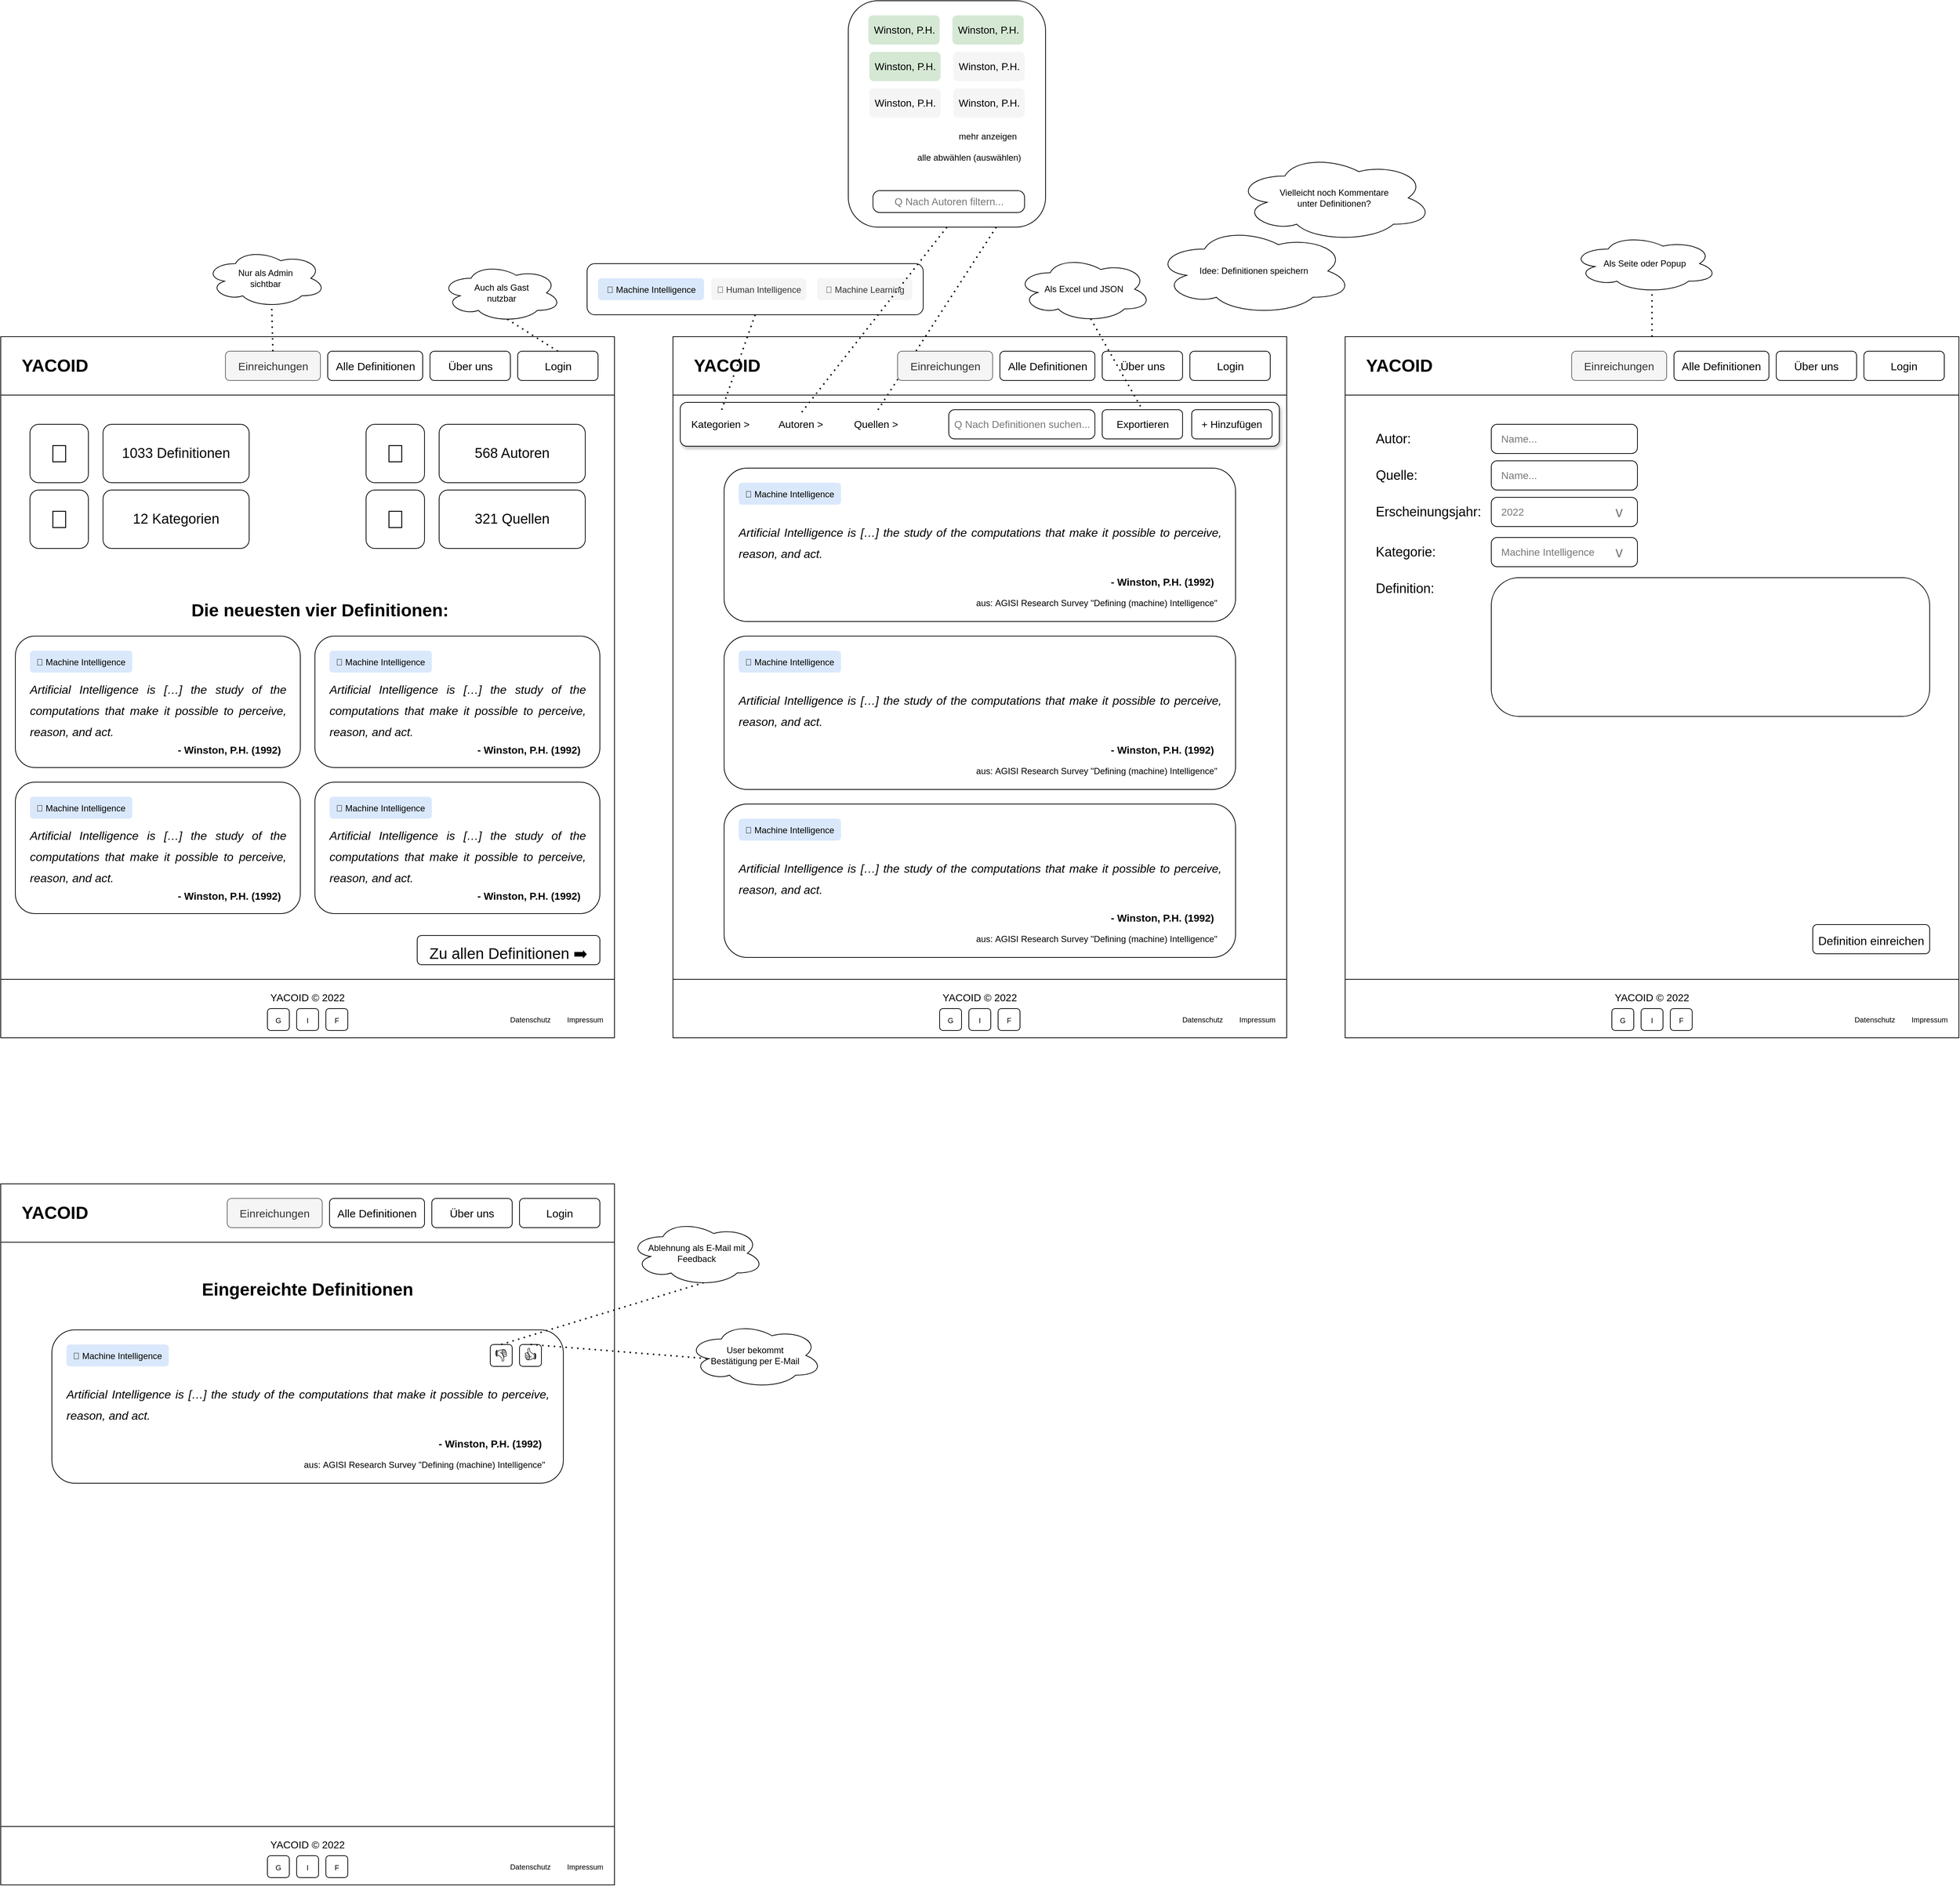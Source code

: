 <mxfile version="20.2.7" type="device"><diagram id="jAPfBmn8I09KSQ4A4mf3" name="Seite-1"><mxGraphModel dx="2426" dy="2125" grid="1" gridSize="10" guides="1" tooltips="1" connect="1" arrows="1" fold="1" page="0" pageScale="1" pageWidth="827" pageHeight="1169" math="0" shadow="0"><root><mxCell id="0"/><mxCell id="1" parent="0"/><mxCell id="rJ82i-a9_ROtJ0ggPrxS-94" value="" style="rounded=1;whiteSpace=wrap;html=1;shadow=0;fontSize=14;fontColor=#787878;fillColor=none;" vertex="1" parent="1"><mxGeometry x="1160" y="-460" width="270" height="310" as="geometry"/></mxCell><mxCell id="rJ82i-a9_ROtJ0ggPrxS-85" value="" style="rounded=1;whiteSpace=wrap;html=1;fontSize=14;shadow=1;" vertex="1" parent="1"><mxGeometry x="930" y="90" width="820" height="60" as="geometry"/></mxCell><mxCell id="rJ82i-a9_ROtJ0ggPrxS-4" value="" style="rounded=0;whiteSpace=wrap;html=1;fontSize=24;fillColor=none;" vertex="1" parent="1"><mxGeometry y="80" width="840" height="800" as="geometry"/></mxCell><mxCell id="rJ82i-a9_ROtJ0ggPrxS-1" value="&amp;nbsp; &amp;nbsp; &amp;nbsp; &amp;nbsp;&amp;nbsp;&lt;font size=&quot;1&quot; style=&quot;&quot;&gt;&lt;b style=&quot;font-size: 24px;&quot;&gt;YACOID&lt;/b&gt;&lt;/font&gt;" style="rounded=0;whiteSpace=wrap;html=1;align=left;fillColor=none;" vertex="1" parent="1"><mxGeometry width="840" height="80" as="geometry"/></mxCell><mxCell id="rJ82i-a9_ROtJ0ggPrxS-2" value="&lt;font style=&quot;font-size: 15px;&quot;&gt;Über uns&lt;/font&gt;" style="rounded=1;whiteSpace=wrap;html=1;fontSize=19;fillColor=none;" vertex="1" parent="1"><mxGeometry x="587.5" y="20" width="110" height="40" as="geometry"/></mxCell><mxCell id="rJ82i-a9_ROtJ0ggPrxS-3" value="&lt;font style=&quot;font-size: 15px;&quot;&gt;Alle Definitionen&lt;/font&gt;" style="rounded=1;whiteSpace=wrap;html=1;fontSize=19;fillColor=none;" vertex="1" parent="1"><mxGeometry x="447.5" y="20" width="130" height="40" as="geometry"/></mxCell><mxCell id="rJ82i-a9_ROtJ0ggPrxS-5" value="" style="rounded=1;whiteSpace=wrap;html=1;fontSize=24;fillColor=none;" vertex="1" parent="1"><mxGeometry x="20" y="410" width="390" height="180" as="geometry"/></mxCell><mxCell id="rJ82i-a9_ROtJ0ggPrxS-6" value="&lt;b&gt;Die neuesten vier Definitionen:&lt;/b&gt;" style="text;html=1;strokeColor=none;fillColor=none;align=center;verticalAlign=middle;whiteSpace=wrap;rounded=0;fontSize=24;" vertex="1" parent="1"><mxGeometry x="232.5" y="360" width="407.5" height="30" as="geometry"/></mxCell><mxCell id="rJ82i-a9_ROtJ0ggPrxS-7" value="&lt;div style=&quot;text-align: justify;&quot;&gt;&lt;i style=&quot;font-size: 16px; background-color: initial;&quot;&gt;Artificial Intelligence is […] the study of the computations that make it possible to perceive, reason, and act.&lt;/i&gt;&lt;/div&gt;" style="text;html=1;strokeColor=none;fillColor=none;align=left;verticalAlign=middle;whiteSpace=wrap;rounded=0;fontSize=24;" vertex="1" parent="1"><mxGeometry x="37.5" y="470" width="352.5" height="80" as="geometry"/></mxCell><mxCell id="rJ82i-a9_ROtJ0ggPrxS-8" value="&lt;font style=&quot;font-size: 14px;&quot;&gt;&lt;b&gt;- Winston, P.H. (1992)&lt;/b&gt;&lt;/font&gt;" style="text;html=1;strokeColor=none;fillColor=none;align=center;verticalAlign=middle;whiteSpace=wrap;rounded=0;fontSize=16;" vertex="1" parent="1"><mxGeometry x="232.5" y="550" width="160" height="30" as="geometry"/></mxCell><mxCell id="rJ82i-a9_ROtJ0ggPrxS-9" value="&lt;span style=&quot;font-size: 12px;&quot;&gt;🤖 Machine Intelligence&lt;/span&gt;" style="rounded=1;whiteSpace=wrap;html=1;fontSize=14;fillColor=#dae8fc;strokeColor=none;" vertex="1" parent="1"><mxGeometry x="40" y="430" width="140" height="30" as="geometry"/></mxCell><mxCell id="rJ82i-a9_ROtJ0ggPrxS-12" value="&lt;font style=&quot;font-size: 19px;&quot;&gt;1033 Definitionen&lt;/font&gt;" style="rounded=1;whiteSpace=wrap;html=1;fontSize=12;fillColor=none;" vertex="1" parent="1"><mxGeometry x="140" y="120" width="200" height="80" as="geometry"/></mxCell><mxCell id="rJ82i-a9_ROtJ0ggPrxS-14" value="&lt;font style=&quot;font-size: 34px;&quot;&gt;📃&lt;/font&gt;" style="rounded=1;whiteSpace=wrap;html=1;fontSize=12;fillColor=none;" vertex="1" parent="1"><mxGeometry x="40" y="120" width="80" height="80" as="geometry"/></mxCell><mxCell id="rJ82i-a9_ROtJ0ggPrxS-15" value="&lt;font style=&quot;font-size: 19px;&quot;&gt;12 Kategorien&lt;/font&gt;" style="rounded=1;whiteSpace=wrap;html=1;fontSize=12;fillColor=none;" vertex="1" parent="1"><mxGeometry x="140" y="210" width="200" height="80" as="geometry"/></mxCell><mxCell id="rJ82i-a9_ROtJ0ggPrxS-16" value="&lt;font style=&quot;font-size: 34px;&quot;&gt;📃&lt;/font&gt;" style="rounded=1;whiteSpace=wrap;html=1;fontSize=12;fillColor=none;" vertex="1" parent="1"><mxGeometry x="40" y="210" width="80" height="80" as="geometry"/></mxCell><mxCell id="rJ82i-a9_ROtJ0ggPrxS-17" value="&lt;font style=&quot;font-size: 19px;&quot;&gt;568 Autoren&lt;/font&gt;" style="rounded=1;whiteSpace=wrap;html=1;fontSize=12;fillColor=none;" vertex="1" parent="1"><mxGeometry x="600" y="120" width="200" height="80" as="geometry"/></mxCell><mxCell id="rJ82i-a9_ROtJ0ggPrxS-18" value="&lt;font style=&quot;font-size: 34px;&quot;&gt;📃&lt;/font&gt;" style="rounded=1;whiteSpace=wrap;html=1;fontSize=12;fillColor=none;" vertex="1" parent="1"><mxGeometry x="500" y="120" width="80" height="80" as="geometry"/></mxCell><mxCell id="rJ82i-a9_ROtJ0ggPrxS-19" value="&lt;span style=&quot;font-size: 19px;&quot;&gt;321 Quellen&lt;/span&gt;" style="rounded=1;whiteSpace=wrap;html=1;fontSize=12;fillColor=none;" vertex="1" parent="1"><mxGeometry x="600" y="210" width="200" height="80" as="geometry"/></mxCell><mxCell id="rJ82i-a9_ROtJ0ggPrxS-20" value="&lt;font style=&quot;font-size: 34px;&quot;&gt;📃&lt;/font&gt;" style="rounded=1;whiteSpace=wrap;html=1;fontSize=12;fillColor=none;" vertex="1" parent="1"><mxGeometry x="500" y="210" width="80" height="80" as="geometry"/></mxCell><mxCell id="rJ82i-a9_ROtJ0ggPrxS-21" value="" style="rounded=1;whiteSpace=wrap;html=1;fontSize=24;fillColor=none;" vertex="1" parent="1"><mxGeometry x="430" y="410" width="390" height="180" as="geometry"/></mxCell><mxCell id="rJ82i-a9_ROtJ0ggPrxS-22" value="&lt;div style=&quot;text-align: justify;&quot;&gt;&lt;i style=&quot;font-size: 16px; background-color: initial;&quot;&gt;Artificial Intelligence is […] the study of the computations that make it possible to perceive, reason, and act.&lt;/i&gt;&lt;/div&gt;" style="text;html=1;strokeColor=none;fillColor=none;align=left;verticalAlign=middle;whiteSpace=wrap;rounded=0;fontSize=24;" vertex="1" parent="1"><mxGeometry x="447.5" y="470" width="352.5" height="80" as="geometry"/></mxCell><mxCell id="rJ82i-a9_ROtJ0ggPrxS-23" value="&lt;font style=&quot;font-size: 14px;&quot;&gt;&lt;b&gt;- Winston, P.H. (1992)&lt;/b&gt;&lt;/font&gt;" style="text;html=1;strokeColor=none;fillColor=none;align=center;verticalAlign=middle;whiteSpace=wrap;rounded=0;fontSize=16;" vertex="1" parent="1"><mxGeometry x="642.5" y="550" width="160" height="30" as="geometry"/></mxCell><mxCell id="rJ82i-a9_ROtJ0ggPrxS-24" value="&lt;span style=&quot;font-size: 12px;&quot;&gt;🤖 Machine Intelligence&lt;/span&gt;" style="rounded=1;whiteSpace=wrap;html=1;fontSize=14;fillColor=#dae8fc;strokeColor=none;" vertex="1" parent="1"><mxGeometry x="450" y="430" width="140" height="30" as="geometry"/></mxCell><mxCell id="rJ82i-a9_ROtJ0ggPrxS-25" value="" style="rounded=1;whiteSpace=wrap;html=1;fontSize=24;fillColor=none;" vertex="1" parent="1"><mxGeometry x="20" y="610" width="390" height="180" as="geometry"/></mxCell><mxCell id="rJ82i-a9_ROtJ0ggPrxS-26" value="&lt;div style=&quot;text-align: justify;&quot;&gt;&lt;i style=&quot;font-size: 16px; background-color: initial;&quot;&gt;Artificial Intelligence is […] the study of the computations that make it possible to perceive, reason, and act.&lt;/i&gt;&lt;/div&gt;" style="text;html=1;strokeColor=none;fillColor=none;align=left;verticalAlign=middle;whiteSpace=wrap;rounded=0;fontSize=24;" vertex="1" parent="1"><mxGeometry x="37.5" y="670" width="352.5" height="80" as="geometry"/></mxCell><mxCell id="rJ82i-a9_ROtJ0ggPrxS-27" value="&lt;font style=&quot;font-size: 14px;&quot;&gt;&lt;b&gt;- Winston, P.H. (1992)&lt;/b&gt;&lt;/font&gt;" style="text;html=1;strokeColor=none;fillColor=none;align=center;verticalAlign=middle;whiteSpace=wrap;rounded=0;fontSize=16;" vertex="1" parent="1"><mxGeometry x="232.5" y="750" width="160" height="30" as="geometry"/></mxCell><mxCell id="rJ82i-a9_ROtJ0ggPrxS-28" value="&lt;span style=&quot;font-size: 12px;&quot;&gt;🤖 Machine Intelligence&lt;/span&gt;" style="rounded=1;whiteSpace=wrap;html=1;fontSize=14;fillColor=#dae8fc;strokeColor=none;" vertex="1" parent="1"><mxGeometry x="40" y="630" width="140" height="30" as="geometry"/></mxCell><mxCell id="rJ82i-a9_ROtJ0ggPrxS-29" value="" style="rounded=1;whiteSpace=wrap;html=1;fontSize=24;fillColor=none;" vertex="1" parent="1"><mxGeometry x="430" y="610" width="390" height="180" as="geometry"/></mxCell><mxCell id="rJ82i-a9_ROtJ0ggPrxS-30" value="&lt;div style=&quot;text-align: justify;&quot;&gt;&lt;i style=&quot;font-size: 16px; background-color: initial;&quot;&gt;Artificial Intelligence is […] the study of the computations that make it possible to perceive, reason, and act.&lt;/i&gt;&lt;/div&gt;" style="text;html=1;strokeColor=none;fillColor=none;align=left;verticalAlign=middle;whiteSpace=wrap;rounded=0;fontSize=24;" vertex="1" parent="1"><mxGeometry x="447.5" y="670" width="352.5" height="80" as="geometry"/></mxCell><mxCell id="rJ82i-a9_ROtJ0ggPrxS-31" value="&lt;font style=&quot;font-size: 14px;&quot;&gt;&lt;b&gt;- Winston, P.H. (1992)&lt;/b&gt;&lt;/font&gt;" style="text;html=1;strokeColor=none;fillColor=none;align=center;verticalAlign=middle;whiteSpace=wrap;rounded=0;fontSize=16;" vertex="1" parent="1"><mxGeometry x="642.5" y="750" width="160" height="30" as="geometry"/></mxCell><mxCell id="rJ82i-a9_ROtJ0ggPrxS-32" value="&lt;span style=&quot;font-size: 12px;&quot;&gt;🤖 Machine Intelligence&lt;/span&gt;" style="rounded=1;whiteSpace=wrap;html=1;fontSize=14;fillColor=#dae8fc;strokeColor=none;" vertex="1" parent="1"><mxGeometry x="450" y="630" width="140" height="30" as="geometry"/></mxCell><mxCell id="rJ82i-a9_ROtJ0ggPrxS-33" value="&lt;font style=&quot;font-size: 21px;&quot;&gt;Zu allen Definitionen&amp;nbsp;➡️&lt;/font&gt;" style="rounded=1;whiteSpace=wrap;html=1;fontSize=34;fillColor=none;" vertex="1" parent="1"><mxGeometry x="570" y="820" width="250" height="40" as="geometry"/></mxCell><mxCell id="rJ82i-a9_ROtJ0ggPrxS-35" value="" style="rounded=0;whiteSpace=wrap;html=1;align=center;fillColor=none;" vertex="1" parent="1"><mxGeometry y="880" width="840" height="80" as="geometry"/></mxCell><mxCell id="rJ82i-a9_ROtJ0ggPrxS-36" value="YACOID&amp;nbsp;&lt;font style=&quot;font-size: 14px;&quot;&gt;© 2022&lt;/font&gt;" style="text;html=1;strokeColor=none;fillColor=none;align=center;verticalAlign=middle;whiteSpace=wrap;rounded=0;fontSize=14;" vertex="1" parent="1"><mxGeometry x="360" y="890" width="120" height="30" as="geometry"/></mxCell><mxCell id="rJ82i-a9_ROtJ0ggPrxS-37" value="&lt;font style=&quot;font-size: 10px;&quot;&gt;G&lt;/font&gt;" style="rounded=1;whiteSpace=wrap;html=1;fontSize=14;fillColor=none;" vertex="1" parent="1"><mxGeometry x="365" y="920" width="30" height="30" as="geometry"/></mxCell><mxCell id="rJ82i-a9_ROtJ0ggPrxS-38" value="&lt;font style=&quot;font-size: 10px;&quot;&gt;I&lt;/font&gt;" style="rounded=1;whiteSpace=wrap;html=1;fontSize=14;fillColor=none;" vertex="1" parent="1"><mxGeometry x="405" y="920" width="30" height="30" as="geometry"/></mxCell><mxCell id="rJ82i-a9_ROtJ0ggPrxS-39" value="&lt;font style=&quot;font-size: 10px;&quot;&gt;F&lt;/font&gt;" style="rounded=1;whiteSpace=wrap;html=1;fontSize=14;fillColor=none;" vertex="1" parent="1"><mxGeometry x="445" y="920" width="30" height="30" as="geometry"/></mxCell><mxCell id="rJ82i-a9_ROtJ0ggPrxS-40" value="Impressum" style="text;html=1;strokeColor=none;fillColor=none;align=center;verticalAlign=middle;whiteSpace=wrap;rounded=0;fontSize=10;" vertex="1" parent="1"><mxGeometry x="770" y="920" width="60" height="30" as="geometry"/></mxCell><mxCell id="rJ82i-a9_ROtJ0ggPrxS-41" value="Datenschutz" style="text;html=1;strokeColor=none;fillColor=none;align=center;verticalAlign=middle;whiteSpace=wrap;rounded=0;fontSize=10;" vertex="1" parent="1"><mxGeometry x="690" y="920" width="70" height="30" as="geometry"/></mxCell><mxCell id="rJ82i-a9_ROtJ0ggPrxS-42" value="" style="rounded=0;whiteSpace=wrap;html=1;fontSize=24;fillColor=none;" vertex="1" parent="1"><mxGeometry x="920" y="80" width="840" height="800" as="geometry"/></mxCell><mxCell id="rJ82i-a9_ROtJ0ggPrxS-43" value="&amp;nbsp; &amp;nbsp; &amp;nbsp; &amp;nbsp;&amp;nbsp;&lt;font size=&quot;1&quot; style=&quot;&quot;&gt;&lt;b style=&quot;font-size: 24px;&quot;&gt;YACOID&lt;/b&gt;&lt;/font&gt;" style="rounded=0;whiteSpace=wrap;html=1;align=left;fillColor=none;" vertex="1" parent="1"><mxGeometry x="920" width="840" height="80" as="geometry"/></mxCell><mxCell id="rJ82i-a9_ROtJ0ggPrxS-46" value="" style="rounded=1;whiteSpace=wrap;html=1;fontSize=24;fillColor=none;" vertex="1" parent="1"><mxGeometry x="990" y="180" width="700" height="210" as="geometry"/></mxCell><mxCell id="rJ82i-a9_ROtJ0ggPrxS-48" value="&lt;div style=&quot;text-align: justify;&quot;&gt;&lt;i style=&quot;font-size: 16px; background-color: initial;&quot;&gt;Artificial Intelligence is […] the study of the computations that make it possible to perceive, reason, and act.&lt;/i&gt;&lt;/div&gt;" style="text;html=1;strokeColor=none;fillColor=none;align=left;verticalAlign=middle;whiteSpace=wrap;rounded=0;fontSize=24;" vertex="1" parent="1"><mxGeometry x="1007.5" y="240" width="662.5" height="80" as="geometry"/></mxCell><mxCell id="rJ82i-a9_ROtJ0ggPrxS-49" value="&lt;font style=&quot;font-size: 14px;&quot;&gt;&lt;b&gt;- Winston, P.H. (1992)&lt;/b&gt;&lt;/font&gt;" style="text;html=1;strokeColor=none;fillColor=none;align=center;verticalAlign=middle;whiteSpace=wrap;rounded=0;fontSize=16;" vertex="1" parent="1"><mxGeometry x="1510" y="320" width="160" height="30" as="geometry"/></mxCell><mxCell id="rJ82i-a9_ROtJ0ggPrxS-50" value="&lt;span style=&quot;font-size: 12px;&quot;&gt;🤖 Machine Intelligence&lt;/span&gt;" style="rounded=1;whiteSpace=wrap;html=1;fontSize=14;fillColor=#dae8fc;strokeColor=none;" vertex="1" parent="1"><mxGeometry x="1010" y="200" width="140" height="30" as="geometry"/></mxCell><mxCell id="rJ82i-a9_ROtJ0ggPrxS-72" value="" style="rounded=0;whiteSpace=wrap;html=1;align=center;fillColor=none;" vertex="1" parent="1"><mxGeometry x="920" y="880" width="840" height="80" as="geometry"/></mxCell><mxCell id="rJ82i-a9_ROtJ0ggPrxS-73" value="YACOID&amp;nbsp;&lt;font style=&quot;font-size: 14px;&quot;&gt;© 2022&lt;/font&gt;" style="text;html=1;strokeColor=none;fillColor=none;align=center;verticalAlign=middle;whiteSpace=wrap;rounded=0;fontSize=14;" vertex="1" parent="1"><mxGeometry x="1280" y="890" width="120" height="30" as="geometry"/></mxCell><mxCell id="rJ82i-a9_ROtJ0ggPrxS-74" value="&lt;font style=&quot;font-size: 10px;&quot;&gt;G&lt;/font&gt;" style="rounded=1;whiteSpace=wrap;html=1;fontSize=14;fillColor=none;" vertex="1" parent="1"><mxGeometry x="1285" y="920" width="30" height="30" as="geometry"/></mxCell><mxCell id="rJ82i-a9_ROtJ0ggPrxS-75" value="&lt;font style=&quot;font-size: 10px;&quot;&gt;I&lt;/font&gt;" style="rounded=1;whiteSpace=wrap;html=1;fontSize=14;fillColor=none;" vertex="1" parent="1"><mxGeometry x="1325" y="920" width="30" height="30" as="geometry"/></mxCell><mxCell id="rJ82i-a9_ROtJ0ggPrxS-76" value="&lt;font style=&quot;font-size: 10px;&quot;&gt;F&lt;/font&gt;" style="rounded=1;whiteSpace=wrap;html=1;fontSize=14;fillColor=none;" vertex="1" parent="1"><mxGeometry x="1365" y="920" width="30" height="30" as="geometry"/></mxCell><mxCell id="rJ82i-a9_ROtJ0ggPrxS-77" value="Impressum" style="text;html=1;strokeColor=none;fillColor=none;align=center;verticalAlign=middle;whiteSpace=wrap;rounded=0;fontSize=10;" vertex="1" parent="1"><mxGeometry x="1690" y="920" width="60" height="30" as="geometry"/></mxCell><mxCell id="rJ82i-a9_ROtJ0ggPrxS-78" value="Datenschutz" style="text;html=1;strokeColor=none;fillColor=none;align=center;verticalAlign=middle;whiteSpace=wrap;rounded=0;fontSize=10;" vertex="1" parent="1"><mxGeometry x="1610" y="920" width="70" height="30" as="geometry"/></mxCell><mxCell id="rJ82i-a9_ROtJ0ggPrxS-79" value="+ Hinzufügen" style="rounded=1;whiteSpace=wrap;html=1;fontSize=14;fillColor=none;" vertex="1" parent="1"><mxGeometry x="1630" y="100" width="110" height="40" as="geometry"/></mxCell><mxCell id="rJ82i-a9_ROtJ0ggPrxS-80" value="Kategorien &amp;gt;" style="text;html=1;strokeColor=none;fillColor=none;align=center;verticalAlign=middle;whiteSpace=wrap;rounded=0;fontSize=14;" vertex="1" parent="1"><mxGeometry x="940" y="105" width="90" height="30" as="geometry"/></mxCell><mxCell id="rJ82i-a9_ROtJ0ggPrxS-81" value="" style="rounded=1;whiteSpace=wrap;html=1;fontSize=14;fillColor=none;" vertex="1" parent="1"><mxGeometry x="802.5" y="-100" width="460" height="70" as="geometry"/></mxCell><mxCell id="rJ82i-a9_ROtJ0ggPrxS-82" value="&lt;font style=&quot;font-size: 12px;&quot;&gt;🤖 Machine Intelligence&lt;/font&gt;" style="rounded=1;whiteSpace=wrap;html=1;fontSize=14;fillColor=#dae8fc;strokeColor=none;" vertex="1" parent="1"><mxGeometry x="817.5" y="-80" width="145" height="30" as="geometry"/></mxCell><mxCell id="rJ82i-a9_ROtJ0ggPrxS-83" value="&lt;font style=&quot;font-size: 12px;&quot;&gt;🧍 Human Intelligence&lt;/font&gt;" style="rounded=1;whiteSpace=wrap;html=1;fontSize=14;fillColor=#f5f5f5;strokeColor=none;fontColor=#333333;" vertex="1" parent="1"><mxGeometry x="972.5" y="-80" width="130" height="30" as="geometry"/></mxCell><mxCell id="rJ82i-a9_ROtJ0ggPrxS-84" value="&lt;font style=&quot;font-size: 12px;&quot;&gt;🤖 Machine Learning&lt;/font&gt;" style="rounded=1;whiteSpace=wrap;html=1;fontSize=14;fillColor=#f5f5f5;strokeColor=none;fontColor=#333333;" vertex="1" parent="1"><mxGeometry x="1117.5" y="-80" width="130" height="30" as="geometry"/></mxCell><mxCell id="rJ82i-a9_ROtJ0ggPrxS-86" value="&lt;font color=&quot;#787878&quot;&gt;Q Nach Autoren filtern...&lt;/font&gt;" style="rounded=1;whiteSpace=wrap;html=1;shadow=0;fontSize=14;fillColor=none;arcSize=31;" vertex="1" parent="1"><mxGeometry x="1193.75" y="-200" width="207.5" height="30" as="geometry"/></mxCell><mxCell id="rJ82i-a9_ROtJ0ggPrxS-89" value="Autoren &amp;gt;" style="text;html=1;strokeColor=none;fillColor=none;align=center;verticalAlign=middle;whiteSpace=wrap;rounded=0;fontSize=14;" vertex="1" parent="1"><mxGeometry x="1050" y="105" width="90" height="30" as="geometry"/></mxCell><mxCell id="rJ82i-a9_ROtJ0ggPrxS-90" value="Quellen &amp;gt;" style="text;html=1;strokeColor=none;fillColor=none;align=center;verticalAlign=middle;whiteSpace=wrap;rounded=0;fontSize=14;" vertex="1" parent="1"><mxGeometry x="1152.5" y="105" width="90" height="30" as="geometry"/></mxCell><mxCell id="rJ82i-a9_ROtJ0ggPrxS-91" value="" style="endArrow=none;dashed=1;html=1;dashPattern=1 3;strokeWidth=2;rounded=0;fontSize=14;fontColor=#787878;entryX=0.5;entryY=0;entryDx=0;entryDy=0;exitX=0.5;exitY=1;exitDx=0;exitDy=0;" edge="1" parent="1" source="rJ82i-a9_ROtJ0ggPrxS-94" target="rJ82i-a9_ROtJ0ggPrxS-89"><mxGeometry width="50" height="50" relative="1" as="geometry"><mxPoint x="700" y="370" as="sourcePoint"/><mxPoint x="750" y="320" as="targetPoint"/></mxGeometry></mxCell><mxCell id="rJ82i-a9_ROtJ0ggPrxS-92" value="" style="endArrow=none;dashed=1;html=1;dashPattern=1 3;strokeWidth=2;rounded=0;fontSize=14;fontColor=#787878;entryX=0.5;entryY=0;entryDx=0;entryDy=0;exitX=0.75;exitY=1;exitDx=0;exitDy=0;" edge="1" parent="1" source="rJ82i-a9_ROtJ0ggPrxS-94" target="rJ82i-a9_ROtJ0ggPrxS-90"><mxGeometry width="50" height="50" relative="1" as="geometry"><mxPoint x="700" y="370" as="sourcePoint"/><mxPoint x="750" y="320" as="targetPoint"/></mxGeometry></mxCell><mxCell id="rJ82i-a9_ROtJ0ggPrxS-93" value="" style="endArrow=none;dashed=1;html=1;dashPattern=1 3;strokeWidth=2;rounded=0;fontSize=14;fontColor=#787878;entryX=0.5;entryY=0;entryDx=0;entryDy=0;exitX=0.5;exitY=1;exitDx=0;exitDy=0;" edge="1" parent="1" source="rJ82i-a9_ROtJ0ggPrxS-81" target="rJ82i-a9_ROtJ0ggPrxS-80"><mxGeometry width="50" height="50" relative="1" as="geometry"><mxPoint x="700" y="370" as="sourcePoint"/><mxPoint x="750" y="320" as="targetPoint"/></mxGeometry></mxCell><mxCell id="rJ82i-a9_ROtJ0ggPrxS-95" value="&lt;font color=&quot;#000000&quot;&gt;Winston, P.H.&lt;/font&gt;" style="rounded=1;whiteSpace=wrap;html=1;shadow=0;fontSize=14;fillColor=#d5e8d4;strokeColor=none;" vertex="1" parent="1"><mxGeometry x="1187.5" y="-440" width="97.5" height="40" as="geometry"/></mxCell><mxCell id="rJ82i-a9_ROtJ0ggPrxS-96" value="&lt;font color=&quot;#000000&quot;&gt;Winston, P.H.&lt;/font&gt;" style="rounded=1;whiteSpace=wrap;html=1;shadow=0;fontSize=14;fillColor=#d5e8d4;strokeColor=none;" vertex="1" parent="1"><mxGeometry x="1302.5" y="-440" width="97.5" height="40" as="geometry"/></mxCell><mxCell id="rJ82i-a9_ROtJ0ggPrxS-97" value="&lt;font color=&quot;#000000&quot;&gt;Winston, P.H.&lt;/font&gt;" style="rounded=1;whiteSpace=wrap;html=1;shadow=0;fontSize=14;fillColor=#d5e8d4;strokeColor=none;" vertex="1" parent="1"><mxGeometry x="1188.75" y="-390" width="97.5" height="40" as="geometry"/></mxCell><mxCell id="rJ82i-a9_ROtJ0ggPrxS-98" value="&lt;font color=&quot;#000000&quot;&gt;Winston, P.H.&lt;/font&gt;" style="rounded=1;whiteSpace=wrap;html=1;shadow=0;fontSize=14;fontColor=#333333;fillColor=#f5f5f5;strokeColor=none;" vertex="1" parent="1"><mxGeometry x="1303.75" y="-390" width="97.5" height="40" as="geometry"/></mxCell><mxCell id="rJ82i-a9_ROtJ0ggPrxS-99" value="&lt;font color=&quot;#000000&quot;&gt;Winston, P.H.&lt;/font&gt;" style="rounded=1;whiteSpace=wrap;html=1;shadow=0;fontSize=14;fontColor=#333333;fillColor=#f5f5f5;strokeColor=none;" vertex="1" parent="1"><mxGeometry x="1188.75" y="-340" width="97.5" height="40" as="geometry"/></mxCell><mxCell id="rJ82i-a9_ROtJ0ggPrxS-100" value="&lt;font color=&quot;#000000&quot;&gt;Winston, P.H.&lt;/font&gt;" style="rounded=1;whiteSpace=wrap;html=1;shadow=0;fontSize=14;fontColor=#333333;fillColor=#f5f5f5;strokeColor=none;" vertex="1" parent="1"><mxGeometry x="1303.75" y="-340" width="97.5" height="40" as="geometry"/></mxCell><mxCell id="rJ82i-a9_ROtJ0ggPrxS-101" value="&lt;font style=&quot;font-size: 12px;&quot;&gt;mehr anzeigen&lt;/font&gt;" style="text;html=1;strokeColor=none;fillColor=none;align=center;verticalAlign=middle;whiteSpace=wrap;rounded=0;shadow=0;fontSize=14;fontColor=#000000;" vertex="1" parent="1"><mxGeometry x="1301.25" y="-290" width="100" height="30" as="geometry"/></mxCell><mxCell id="rJ82i-a9_ROtJ0ggPrxS-102" value="alle abwählen (auswählen)" style="rounded=1;whiteSpace=wrap;html=1;shadow=0;fontSize=12;fontColor=#000000;fillColor=none;strokeColor=none;" vertex="1" parent="1"><mxGeometry x="1250" y="-260" width="151.25" height="30" as="geometry"/></mxCell><mxCell id="rJ82i-a9_ROtJ0ggPrxS-103" value="aus:&amp;nbsp;AGISI Research Survey &quot;Defining (machine) Intelligence&quot;" style="rounded=1;whiteSpace=wrap;html=1;shadow=0;fontSize=12;fontColor=#000000;fillColor=none;strokeColor=none;" vertex="1" parent="1"><mxGeometry x="1330" y="350" width="340" height="30" as="geometry"/></mxCell><mxCell id="rJ82i-a9_ROtJ0ggPrxS-104" value="" style="rounded=1;whiteSpace=wrap;html=1;fontSize=24;fillColor=none;" vertex="1" parent="1"><mxGeometry x="990" y="410" width="700" height="210" as="geometry"/></mxCell><mxCell id="rJ82i-a9_ROtJ0ggPrxS-105" value="&lt;div style=&quot;text-align: justify;&quot;&gt;&lt;i style=&quot;font-size: 16px; background-color: initial;&quot;&gt;Artificial Intelligence is […] the study of the computations that make it possible to perceive, reason, and act.&lt;/i&gt;&lt;/div&gt;" style="text;html=1;strokeColor=none;fillColor=none;align=left;verticalAlign=middle;whiteSpace=wrap;rounded=0;fontSize=24;" vertex="1" parent="1"><mxGeometry x="1007.5" y="470" width="662.5" height="80" as="geometry"/></mxCell><mxCell id="rJ82i-a9_ROtJ0ggPrxS-106" value="&lt;font style=&quot;font-size: 14px;&quot;&gt;&lt;b&gt;- Winston, P.H. (1992)&lt;/b&gt;&lt;/font&gt;" style="text;html=1;strokeColor=none;fillColor=none;align=center;verticalAlign=middle;whiteSpace=wrap;rounded=0;fontSize=16;" vertex="1" parent="1"><mxGeometry x="1510" y="550" width="160" height="30" as="geometry"/></mxCell><mxCell id="rJ82i-a9_ROtJ0ggPrxS-107" value="&lt;span style=&quot;font-size: 12px;&quot;&gt;🤖 Machine Intelligence&lt;/span&gt;" style="rounded=1;whiteSpace=wrap;html=1;fontSize=14;fillColor=#dae8fc;strokeColor=none;" vertex="1" parent="1"><mxGeometry x="1010" y="430" width="140" height="30" as="geometry"/></mxCell><mxCell id="rJ82i-a9_ROtJ0ggPrxS-108" value="aus:&amp;nbsp;AGISI Research Survey &quot;Defining (machine) Intelligence&quot;" style="rounded=1;whiteSpace=wrap;html=1;shadow=0;fontSize=12;fontColor=#000000;fillColor=none;strokeColor=none;" vertex="1" parent="1"><mxGeometry x="1330" y="580" width="340" height="30" as="geometry"/></mxCell><mxCell id="rJ82i-a9_ROtJ0ggPrxS-109" value="" style="rounded=1;whiteSpace=wrap;html=1;fontSize=24;fillColor=none;" vertex="1" parent="1"><mxGeometry x="990" y="640" width="700" height="210" as="geometry"/></mxCell><mxCell id="rJ82i-a9_ROtJ0ggPrxS-110" value="&lt;div style=&quot;text-align: justify;&quot;&gt;&lt;i style=&quot;font-size: 16px; background-color: initial;&quot;&gt;Artificial Intelligence is […] the study of the computations that make it possible to perceive, reason, and act.&lt;/i&gt;&lt;/div&gt;" style="text;html=1;strokeColor=none;fillColor=none;align=left;verticalAlign=middle;whiteSpace=wrap;rounded=0;fontSize=24;" vertex="1" parent="1"><mxGeometry x="1007.5" y="700" width="662.5" height="80" as="geometry"/></mxCell><mxCell id="rJ82i-a9_ROtJ0ggPrxS-111" value="&lt;font style=&quot;font-size: 14px;&quot;&gt;&lt;b&gt;- Winston, P.H. (1992)&lt;/b&gt;&lt;/font&gt;" style="text;html=1;strokeColor=none;fillColor=none;align=center;verticalAlign=middle;whiteSpace=wrap;rounded=0;fontSize=16;" vertex="1" parent="1"><mxGeometry x="1510" y="780" width="160" height="30" as="geometry"/></mxCell><mxCell id="rJ82i-a9_ROtJ0ggPrxS-112" value="&lt;span style=&quot;font-size: 12px;&quot;&gt;🤖 Machine Intelligence&lt;/span&gt;" style="rounded=1;whiteSpace=wrap;html=1;fontSize=14;fillColor=#dae8fc;strokeColor=none;" vertex="1" parent="1"><mxGeometry x="1010" y="660" width="140" height="30" as="geometry"/></mxCell><mxCell id="rJ82i-a9_ROtJ0ggPrxS-113" value="aus:&amp;nbsp;AGISI Research Survey &quot;Defining (machine) Intelligence&quot;" style="rounded=1;whiteSpace=wrap;html=1;shadow=0;fontSize=12;fontColor=#000000;fillColor=none;strokeColor=none;" vertex="1" parent="1"><mxGeometry x="1330" y="810" width="340" height="30" as="geometry"/></mxCell><mxCell id="rJ82i-a9_ROtJ0ggPrxS-114" value="Idee: Definitionen speichern" style="ellipse;shape=cloud;whiteSpace=wrap;html=1;shadow=0;fontSize=12;fontColor=#000000;fillColor=none;" vertex="1" parent="1"><mxGeometry x="1580" y="-150" width="270" height="120" as="geometry"/></mxCell><mxCell id="rJ82i-a9_ROtJ0ggPrxS-117" value="&lt;font color=&quot;#787878&quot;&gt;Q Nach Definitionen suchen...&lt;/font&gt;" style="rounded=1;whiteSpace=wrap;html=1;shadow=0;fontSize=14;fillColor=none;arcSize=20;" vertex="1" parent="1"><mxGeometry x="1297.5" y="100" width="200" height="40" as="geometry"/></mxCell><mxCell id="rJ82i-a9_ROtJ0ggPrxS-119" value="" style="rounded=0;whiteSpace=wrap;html=1;fontSize=24;fillColor=none;" vertex="1" parent="1"><mxGeometry x="1840" y="80" width="840" height="800" as="geometry"/></mxCell><mxCell id="rJ82i-a9_ROtJ0ggPrxS-120" value="&amp;nbsp; &amp;nbsp; &amp;nbsp; &amp;nbsp;&amp;nbsp;&lt;font size=&quot;1&quot; style=&quot;&quot;&gt;&lt;b style=&quot;font-size: 24px;&quot;&gt;YACOID&lt;/b&gt;&lt;/font&gt;" style="rounded=0;whiteSpace=wrap;html=1;align=left;fillColor=none;" vertex="1" parent="1"><mxGeometry x="1840" width="840" height="80" as="geometry"/></mxCell><mxCell id="rJ82i-a9_ROtJ0ggPrxS-127" value="" style="rounded=0;whiteSpace=wrap;html=1;align=center;fillColor=none;" vertex="1" parent="1"><mxGeometry x="1840" y="880" width="840" height="80" as="geometry"/></mxCell><mxCell id="rJ82i-a9_ROtJ0ggPrxS-128" value="YACOID&amp;nbsp;&lt;font style=&quot;font-size: 14px;&quot;&gt;© 2022&lt;/font&gt;" style="text;html=1;strokeColor=none;fillColor=none;align=center;verticalAlign=middle;whiteSpace=wrap;rounded=0;fontSize=14;" vertex="1" parent="1"><mxGeometry x="2200" y="890" width="120" height="30" as="geometry"/></mxCell><mxCell id="rJ82i-a9_ROtJ0ggPrxS-129" value="&lt;font style=&quot;font-size: 10px;&quot;&gt;G&lt;/font&gt;" style="rounded=1;whiteSpace=wrap;html=1;fontSize=14;fillColor=none;" vertex="1" parent="1"><mxGeometry x="2205" y="920" width="30" height="30" as="geometry"/></mxCell><mxCell id="rJ82i-a9_ROtJ0ggPrxS-130" value="&lt;font style=&quot;font-size: 10px;&quot;&gt;I&lt;/font&gt;" style="rounded=1;whiteSpace=wrap;html=1;fontSize=14;fillColor=none;" vertex="1" parent="1"><mxGeometry x="2245" y="920" width="30" height="30" as="geometry"/></mxCell><mxCell id="rJ82i-a9_ROtJ0ggPrxS-131" value="&lt;font style=&quot;font-size: 10px;&quot;&gt;F&lt;/font&gt;" style="rounded=1;whiteSpace=wrap;html=1;fontSize=14;fillColor=none;" vertex="1" parent="1"><mxGeometry x="2285" y="920" width="30" height="30" as="geometry"/></mxCell><mxCell id="rJ82i-a9_ROtJ0ggPrxS-132" value="Impressum" style="text;html=1;strokeColor=none;fillColor=none;align=center;verticalAlign=middle;whiteSpace=wrap;rounded=0;fontSize=10;" vertex="1" parent="1"><mxGeometry x="2610" y="920" width="60" height="30" as="geometry"/></mxCell><mxCell id="rJ82i-a9_ROtJ0ggPrxS-133" value="Datenschutz" style="text;html=1;strokeColor=none;fillColor=none;align=center;verticalAlign=middle;whiteSpace=wrap;rounded=0;fontSize=10;" vertex="1" parent="1"><mxGeometry x="2530" y="920" width="70" height="30" as="geometry"/></mxCell><mxCell id="rJ82i-a9_ROtJ0ggPrxS-150" value="&lt;font style=&quot;font-size: 18px;&quot;&gt;&lt;font style=&quot;font-size: 18px;&quot;&gt;Autor&lt;/font&gt;:&lt;/font&gt;" style="text;html=1;strokeColor=none;fillColor=none;align=left;verticalAlign=middle;whiteSpace=wrap;rounded=0;shadow=0;fontSize=12;fontColor=#000000;" vertex="1" parent="1"><mxGeometry x="1880" y="125" width="150" height="30" as="geometry"/></mxCell><mxCell id="rJ82i-a9_ROtJ0ggPrxS-151" value="&lt;font color=&quot;#787878&quot;&gt;&amp;nbsp; &amp;nbsp;Name...&lt;/font&gt;" style="rounded=1;whiteSpace=wrap;html=1;shadow=0;fontSize=14;fillColor=none;arcSize=20;align=left;" vertex="1" parent="1"><mxGeometry x="2040" y="120" width="200" height="40" as="geometry"/></mxCell><mxCell id="rJ82i-a9_ROtJ0ggPrxS-152" value="&lt;span style=&quot;font-size: 18px;&quot;&gt;Quelle:&lt;/span&gt;" style="text;html=1;strokeColor=none;fillColor=none;align=left;verticalAlign=middle;whiteSpace=wrap;rounded=0;shadow=0;fontSize=12;fontColor=#000000;" vertex="1" parent="1"><mxGeometry x="1880" y="175" width="150" height="30" as="geometry"/></mxCell><mxCell id="rJ82i-a9_ROtJ0ggPrxS-153" value="&lt;font color=&quot;#787878&quot;&gt;&amp;nbsp; &amp;nbsp;Name...&lt;/font&gt;" style="rounded=1;whiteSpace=wrap;html=1;shadow=0;fontSize=14;fillColor=none;arcSize=20;align=left;" vertex="1" parent="1"><mxGeometry x="2040" y="170" width="200" height="40" as="geometry"/></mxCell><mxCell id="rJ82i-a9_ROtJ0ggPrxS-154" value="&lt;span style=&quot;font-size: 18px;&quot;&gt;Erscheinungsjahr:&lt;/span&gt;" style="text;html=1;strokeColor=none;fillColor=none;align=left;verticalAlign=middle;whiteSpace=wrap;rounded=0;shadow=0;fontSize=12;fontColor=#000000;" vertex="1" parent="1"><mxGeometry x="1880" y="225" width="150" height="30" as="geometry"/></mxCell><mxCell id="rJ82i-a9_ROtJ0ggPrxS-155" value="&lt;font color=&quot;#787878&quot;&gt;&amp;nbsp; &amp;nbsp;2022&lt;/font&gt;" style="rounded=1;whiteSpace=wrap;html=1;shadow=0;fontSize=14;fillColor=none;arcSize=20;align=left;" vertex="1" parent="1"><mxGeometry x="2040" y="220" width="200" height="40" as="geometry"/></mxCell><mxCell id="rJ82i-a9_ROtJ0ggPrxS-157" value="&lt;font color=&quot;#787878&quot; style=&quot;font-size: 20px;&quot;&gt;v&lt;/font&gt;" style="text;html=1;strokeColor=none;fillColor=none;align=center;verticalAlign=middle;whiteSpace=wrap;rounded=0;shadow=0;fontSize=18;fontColor=#000000;" vertex="1" parent="1"><mxGeometry x="2200" y="227.5" width="30" height="25" as="geometry"/></mxCell><mxCell id="rJ82i-a9_ROtJ0ggPrxS-158" value="&lt;span style=&quot;font-size: 18px;&quot;&gt;Kategorie:&lt;/span&gt;" style="text;html=1;strokeColor=none;fillColor=none;align=left;verticalAlign=middle;whiteSpace=wrap;rounded=0;shadow=0;fontSize=12;fontColor=#000000;" vertex="1" parent="1"><mxGeometry x="1880" y="280" width="150" height="30" as="geometry"/></mxCell><mxCell id="rJ82i-a9_ROtJ0ggPrxS-159" value="&lt;font color=&quot;#787878&quot;&gt;&amp;nbsp; &amp;nbsp;Machine Intelligence&lt;/font&gt;" style="rounded=1;whiteSpace=wrap;html=1;shadow=0;fontSize=14;fillColor=none;arcSize=20;align=left;" vertex="1" parent="1"><mxGeometry x="2040" y="275" width="200" height="40" as="geometry"/></mxCell><mxCell id="rJ82i-a9_ROtJ0ggPrxS-160" value="&lt;font color=&quot;#787878&quot; style=&quot;font-size: 20px;&quot;&gt;v&lt;/font&gt;" style="text;html=1;strokeColor=none;fillColor=none;align=center;verticalAlign=middle;whiteSpace=wrap;rounded=0;shadow=0;fontSize=18;fontColor=#000000;" vertex="1" parent="1"><mxGeometry x="2200" y="282.5" width="30" height="25" as="geometry"/></mxCell><mxCell id="rJ82i-a9_ROtJ0ggPrxS-161" value="&lt;span style=&quot;font-size: 18px;&quot;&gt;Definition:&lt;/span&gt;" style="text;html=1;strokeColor=none;fillColor=none;align=left;verticalAlign=middle;whiteSpace=wrap;rounded=0;shadow=0;fontSize=12;fontColor=#000000;" vertex="1" parent="1"><mxGeometry x="1880" y="330" width="150" height="30" as="geometry"/></mxCell><mxCell id="rJ82i-a9_ROtJ0ggPrxS-162" value="" style="rounded=1;whiteSpace=wrap;html=1;shadow=0;fontSize=14;fillColor=none;arcSize=20;align=left;" vertex="1" parent="1"><mxGeometry x="2040" y="330" width="600" height="190" as="geometry"/></mxCell><mxCell id="rJ82i-a9_ROtJ0ggPrxS-164" value="&lt;font style=&quot;font-size: 16px;&quot;&gt;Definition einreichen&lt;/font&gt;" style="rounded=1;whiteSpace=wrap;html=1;shadow=0;fontSize=20;fontColor=#000000;fillColor=none;" vertex="1" parent="1"><mxGeometry x="2480" y="805" width="160" height="40" as="geometry"/></mxCell><mxCell id="rJ82i-a9_ROtJ0ggPrxS-169" value="&lt;font color=&quot;#000000&quot;&gt;Als Seite oder Popup&lt;/font&gt;" style="ellipse;shape=cloud;whiteSpace=wrap;html=1;shadow=0;fontSize=12;fontColor=#707070;fillColor=none;" vertex="1" parent="1"><mxGeometry x="2150" y="-140" width="200" height="80" as="geometry"/></mxCell><mxCell id="rJ82i-a9_ROtJ0ggPrxS-170" value="" style="endArrow=none;dashed=1;html=1;dashPattern=1 3;strokeWidth=2;rounded=0;fontSize=12;fontColor=#000000;entryX=0.55;entryY=0.95;entryDx=0;entryDy=0;entryPerimeter=0;exitX=0.5;exitY=0;exitDx=0;exitDy=0;" edge="1" parent="1" source="rJ82i-a9_ROtJ0ggPrxS-120" target="rJ82i-a9_ROtJ0ggPrxS-169"><mxGeometry width="50" height="50" relative="1" as="geometry"><mxPoint x="1970" y="340" as="sourcePoint"/><mxPoint x="2020" y="290" as="targetPoint"/></mxGeometry></mxCell><mxCell id="rJ82i-a9_ROtJ0ggPrxS-171" value="Vielleicht noch Kommentare&lt;br&gt;unter Definitionen?" style="ellipse;shape=cloud;whiteSpace=wrap;html=1;shadow=0;fontSize=12;fontColor=#000000;fillColor=none;" vertex="1" parent="1"><mxGeometry x="1690" y="-250" width="270" height="120" as="geometry"/></mxCell><mxCell id="rJ82i-a9_ROtJ0ggPrxS-173" value="Exportieren" style="rounded=1;whiteSpace=wrap;html=1;fontSize=14;fillColor=none;" vertex="1" parent="1"><mxGeometry x="1507.5" y="100" width="110" height="40" as="geometry"/></mxCell><mxCell id="rJ82i-a9_ROtJ0ggPrxS-174" value="Als Excel und JSON" style="ellipse;shape=cloud;whiteSpace=wrap;html=1;shadow=0;fontSize=12;fontColor=#000000;fillColor=none;" vertex="1" parent="1"><mxGeometry x="1390" y="-110" width="185" height="90" as="geometry"/></mxCell><mxCell id="rJ82i-a9_ROtJ0ggPrxS-175" value="" style="endArrow=none;dashed=1;html=1;dashPattern=1 3;strokeWidth=2;rounded=0;fontSize=12;fontColor=#000000;entryX=0.5;entryY=0;entryDx=0;entryDy=0;exitX=0.55;exitY=0.95;exitDx=0;exitDy=0;exitPerimeter=0;" edge="1" parent="1" source="rJ82i-a9_ROtJ0ggPrxS-174" target="rJ82i-a9_ROtJ0ggPrxS-173"><mxGeometry width="50" height="50" relative="1" as="geometry"><mxPoint x="1330" y="160" as="sourcePoint"/><mxPoint x="1380" y="110" as="targetPoint"/></mxGeometry></mxCell><mxCell id="rJ82i-a9_ROtJ0ggPrxS-176" value="" style="rounded=0;whiteSpace=wrap;html=1;fontSize=24;fillColor=none;" vertex="1" parent="1"><mxGeometry y="1240" width="840" height="800" as="geometry"/></mxCell><mxCell id="rJ82i-a9_ROtJ0ggPrxS-177" value="&amp;nbsp; &amp;nbsp; &amp;nbsp; &amp;nbsp;&amp;nbsp;&lt;font size=&quot;1&quot; style=&quot;&quot;&gt;&lt;b style=&quot;font-size: 24px;&quot;&gt;YACOID&lt;/b&gt;&lt;/font&gt;" style="rounded=0;whiteSpace=wrap;html=1;align=left;fillColor=none;" vertex="1" parent="1"><mxGeometry y="1160" width="840" height="80" as="geometry"/></mxCell><mxCell id="rJ82i-a9_ROtJ0ggPrxS-180" value="" style="rounded=0;whiteSpace=wrap;html=1;align=center;fillColor=none;" vertex="1" parent="1"><mxGeometry y="2040" width="840" height="80" as="geometry"/></mxCell><mxCell id="rJ82i-a9_ROtJ0ggPrxS-181" value="YACOID&amp;nbsp;&lt;font style=&quot;font-size: 14px;&quot;&gt;© 2022&lt;/font&gt;" style="text;html=1;strokeColor=none;fillColor=none;align=center;verticalAlign=middle;whiteSpace=wrap;rounded=0;fontSize=14;" vertex="1" parent="1"><mxGeometry x="360" y="2050" width="120" height="30" as="geometry"/></mxCell><mxCell id="rJ82i-a9_ROtJ0ggPrxS-182" value="&lt;font style=&quot;font-size: 10px;&quot;&gt;G&lt;/font&gt;" style="rounded=1;whiteSpace=wrap;html=1;fontSize=14;fillColor=none;" vertex="1" parent="1"><mxGeometry x="365" y="2080" width="30" height="30" as="geometry"/></mxCell><mxCell id="rJ82i-a9_ROtJ0ggPrxS-183" value="&lt;font style=&quot;font-size: 10px;&quot;&gt;I&lt;/font&gt;" style="rounded=1;whiteSpace=wrap;html=1;fontSize=14;fillColor=none;" vertex="1" parent="1"><mxGeometry x="405" y="2080" width="30" height="30" as="geometry"/></mxCell><mxCell id="rJ82i-a9_ROtJ0ggPrxS-184" value="&lt;font style=&quot;font-size: 10px;&quot;&gt;F&lt;/font&gt;" style="rounded=1;whiteSpace=wrap;html=1;fontSize=14;fillColor=none;" vertex="1" parent="1"><mxGeometry x="445" y="2080" width="30" height="30" as="geometry"/></mxCell><mxCell id="rJ82i-a9_ROtJ0ggPrxS-185" value="Impressum" style="text;html=1;strokeColor=none;fillColor=none;align=center;verticalAlign=middle;whiteSpace=wrap;rounded=0;fontSize=10;" vertex="1" parent="1"><mxGeometry x="770" y="2080" width="60" height="30" as="geometry"/></mxCell><mxCell id="rJ82i-a9_ROtJ0ggPrxS-186" value="Datenschutz" style="text;html=1;strokeColor=none;fillColor=none;align=center;verticalAlign=middle;whiteSpace=wrap;rounded=0;fontSize=10;" vertex="1" parent="1"><mxGeometry x="690" y="2080" width="70" height="30" as="geometry"/></mxCell><mxCell id="rJ82i-a9_ROtJ0ggPrxS-203" value="" style="rounded=1;whiteSpace=wrap;html=1;fontSize=24;fillColor=none;" vertex="1" parent="1"><mxGeometry x="70" y="1360" width="700" height="210" as="geometry"/></mxCell><mxCell id="rJ82i-a9_ROtJ0ggPrxS-204" value="&lt;div style=&quot;text-align: justify;&quot;&gt;&lt;i style=&quot;font-size: 16px; background-color: initial;&quot;&gt;Artificial Intelligence is […] the study of the computations that make it possible to perceive, reason, and act.&lt;/i&gt;&lt;/div&gt;" style="text;html=1;strokeColor=none;fillColor=none;align=left;verticalAlign=middle;whiteSpace=wrap;rounded=0;fontSize=24;" vertex="1" parent="1"><mxGeometry x="87.5" y="1420" width="662.5" height="80" as="geometry"/></mxCell><mxCell id="rJ82i-a9_ROtJ0ggPrxS-205" value="&lt;font style=&quot;font-size: 14px;&quot;&gt;&lt;b&gt;- Winston, P.H. (1992)&lt;/b&gt;&lt;/font&gt;" style="text;html=1;strokeColor=none;fillColor=none;align=center;verticalAlign=middle;whiteSpace=wrap;rounded=0;fontSize=16;" vertex="1" parent="1"><mxGeometry x="590" y="1500" width="160" height="30" as="geometry"/></mxCell><mxCell id="rJ82i-a9_ROtJ0ggPrxS-206" value="&lt;span style=&quot;font-size: 12px;&quot;&gt;🤖 Machine Intelligence&lt;/span&gt;" style="rounded=1;whiteSpace=wrap;html=1;fontSize=14;fillColor=#dae8fc;strokeColor=none;" vertex="1" parent="1"><mxGeometry x="90" y="1380" width="140" height="30" as="geometry"/></mxCell><mxCell id="rJ82i-a9_ROtJ0ggPrxS-207" value="aus:&amp;nbsp;AGISI Research Survey &quot;Defining (machine) Intelligence&quot;" style="rounded=1;whiteSpace=wrap;html=1;shadow=0;fontSize=12;fontColor=#000000;fillColor=none;strokeColor=none;" vertex="1" parent="1"><mxGeometry x="410" y="1530" width="340" height="30" as="geometry"/></mxCell><mxCell id="rJ82i-a9_ROtJ0ggPrxS-208" value="&lt;b&gt;Eingereichte Definitionen&lt;/b&gt;" style="text;html=1;strokeColor=none;fillColor=none;align=center;verticalAlign=middle;whiteSpace=wrap;rounded=0;fontSize=24;" vertex="1" parent="1"><mxGeometry x="216.25" y="1290" width="407.5" height="30" as="geometry"/></mxCell><mxCell id="rJ82i-a9_ROtJ0ggPrxS-209" value="&lt;font style=&quot;font-size: 18px;&quot;&gt;👍&lt;/font&gt;" style="rounded=1;whiteSpace=wrap;html=1;shadow=0;fontSize=12;fontColor=#000000;fillColor=none;" vertex="1" parent="1"><mxGeometry x="710" y="1380" width="30" height="30" as="geometry"/></mxCell><mxCell id="rJ82i-a9_ROtJ0ggPrxS-210" value="&lt;font style=&quot;font-size: 18px;&quot;&gt;👎&lt;/font&gt;" style="rounded=1;whiteSpace=wrap;html=1;shadow=0;fontSize=12;fontColor=#000000;fillColor=none;" vertex="1" parent="1"><mxGeometry x="670" y="1380" width="30" height="30" as="geometry"/></mxCell><mxCell id="rJ82i-a9_ROtJ0ggPrxS-211" value="Ablehnung als E-Mail mit Feedback" style="ellipse;shape=cloud;whiteSpace=wrap;html=1;shadow=0;fontSize=12;fontColor=#000000;fillColor=none;" vertex="1" parent="1"><mxGeometry x="860" y="1210" width="185" height="90" as="geometry"/></mxCell><mxCell id="rJ82i-a9_ROtJ0ggPrxS-212" value="" style="endArrow=none;dashed=1;html=1;dashPattern=1 3;strokeWidth=2;rounded=0;fontSize=18;fontColor=#000000;exitX=0.5;exitY=0;exitDx=0;exitDy=0;entryX=0.55;entryY=0.95;entryDx=0;entryDy=0;entryPerimeter=0;" edge="1" parent="1" source="rJ82i-a9_ROtJ0ggPrxS-210" target="rJ82i-a9_ROtJ0ggPrxS-211"><mxGeometry width="50" height="50" relative="1" as="geometry"><mxPoint x="820" y="1290" as="sourcePoint"/><mxPoint x="870" y="1240" as="targetPoint"/></mxGeometry></mxCell><mxCell id="rJ82i-a9_ROtJ0ggPrxS-214" value="&lt;font style=&quot;font-size: 15px;&quot;&gt;Einreichungen&lt;/font&gt;" style="rounded=1;whiteSpace=wrap;html=1;fontSize=19;fillColor=#f5f5f5;fontColor=#333333;strokeColor=#666666;" vertex="1" parent="1"><mxGeometry x="307.5" y="20" width="130" height="40" as="geometry"/></mxCell><mxCell id="rJ82i-a9_ROtJ0ggPrxS-215" value="Nur als Admin&lt;br&gt;sichtbar" style="ellipse;shape=cloud;whiteSpace=wrap;html=1;shadow=0;fontSize=12;fontColor=#000000;fillColor=none;" vertex="1" parent="1"><mxGeometry x="280" y="-120" width="165" height="80" as="geometry"/></mxCell><mxCell id="rJ82i-a9_ROtJ0ggPrxS-216" value="" style="endArrow=none;dashed=1;html=1;dashPattern=1 3;strokeWidth=2;rounded=0;fontSize=18;fontColor=#000000;entryX=0.55;entryY=0.95;entryDx=0;entryDy=0;entryPerimeter=0;exitX=0.5;exitY=0;exitDx=0;exitDy=0;" edge="1" parent="1" source="rJ82i-a9_ROtJ0ggPrxS-214" target="rJ82i-a9_ROtJ0ggPrxS-215"><mxGeometry width="50" height="50" relative="1" as="geometry"><mxPoint x="820" y="70" as="sourcePoint"/><mxPoint x="870" y="20" as="targetPoint"/></mxGeometry></mxCell><mxCell id="rJ82i-a9_ROtJ0ggPrxS-217" value="&lt;font style=&quot;font-size: 15px;&quot;&gt;Login&lt;/font&gt;" style="rounded=1;whiteSpace=wrap;html=1;fontSize=19;fillColor=none;" vertex="1" parent="1"><mxGeometry x="707.5" y="20" width="110" height="40" as="geometry"/></mxCell><mxCell id="rJ82i-a9_ROtJ0ggPrxS-218" value="Auch als Gast&lt;br&gt;nutzbar" style="ellipse;shape=cloud;whiteSpace=wrap;html=1;shadow=0;fontSize=12;fontColor=#000000;fillColor=none;" vertex="1" parent="1"><mxGeometry x="602.5" y="-100" width="165" height="80" as="geometry"/></mxCell><mxCell id="rJ82i-a9_ROtJ0ggPrxS-219" value="" style="endArrow=none;dashed=1;html=1;dashPattern=1 3;strokeWidth=2;rounded=0;fontSize=18;fontColor=#000000;entryX=0.55;entryY=0.95;entryDx=0;entryDy=0;entryPerimeter=0;exitX=0.5;exitY=0;exitDx=0;exitDy=0;" edge="1" parent="1" source="rJ82i-a9_ROtJ0ggPrxS-217" target="rJ82i-a9_ROtJ0ggPrxS-218"><mxGeometry width="50" height="50" relative="1" as="geometry"><mxPoint x="850" y="160" as="sourcePoint"/><mxPoint x="900" y="110" as="targetPoint"/></mxGeometry></mxCell><mxCell id="rJ82i-a9_ROtJ0ggPrxS-220" value="&lt;font style=&quot;font-size: 15px;&quot;&gt;Über uns&lt;/font&gt;" style="rounded=1;whiteSpace=wrap;html=1;fontSize=19;fillColor=none;" vertex="1" parent="1"><mxGeometry x="1507.5" y="20" width="110" height="40" as="geometry"/></mxCell><mxCell id="rJ82i-a9_ROtJ0ggPrxS-221" value="&lt;font style=&quot;font-size: 15px;&quot;&gt;Alle Definitionen&lt;/font&gt;" style="rounded=1;whiteSpace=wrap;html=1;fontSize=19;fillColor=none;" vertex="1" parent="1"><mxGeometry x="1367.5" y="20" width="130" height="40" as="geometry"/></mxCell><mxCell id="rJ82i-a9_ROtJ0ggPrxS-222" value="&lt;font style=&quot;font-size: 15px;&quot;&gt;Einreichungen&lt;/font&gt;" style="rounded=1;whiteSpace=wrap;html=1;fontSize=19;fillColor=#f5f5f5;fontColor=#333333;strokeColor=#666666;" vertex="1" parent="1"><mxGeometry x="1227.5" y="20" width="130" height="40" as="geometry"/></mxCell><mxCell id="rJ82i-a9_ROtJ0ggPrxS-223" value="&lt;font style=&quot;font-size: 15px;&quot;&gt;Login&lt;/font&gt;" style="rounded=1;whiteSpace=wrap;html=1;fontSize=19;fillColor=none;" vertex="1" parent="1"><mxGeometry x="1627.5" y="20" width="110" height="40" as="geometry"/></mxCell><mxCell id="rJ82i-a9_ROtJ0ggPrxS-224" value="&lt;font style=&quot;font-size: 15px;&quot;&gt;Über uns&lt;/font&gt;" style="rounded=1;whiteSpace=wrap;html=1;fontSize=19;fillColor=none;" vertex="1" parent="1"><mxGeometry x="2430" y="20" width="110" height="40" as="geometry"/></mxCell><mxCell id="rJ82i-a9_ROtJ0ggPrxS-225" value="&lt;font style=&quot;font-size: 15px;&quot;&gt;Alle Definitionen&lt;/font&gt;" style="rounded=1;whiteSpace=wrap;html=1;fontSize=19;fillColor=none;" vertex="1" parent="1"><mxGeometry x="2290" y="20" width="130" height="40" as="geometry"/></mxCell><mxCell id="rJ82i-a9_ROtJ0ggPrxS-226" value="&lt;font style=&quot;font-size: 15px;&quot;&gt;Einreichungen&lt;/font&gt;" style="rounded=1;whiteSpace=wrap;html=1;fontSize=19;fillColor=#f5f5f5;fontColor=#333333;strokeColor=#666666;" vertex="1" parent="1"><mxGeometry x="2150" y="20" width="130" height="40" as="geometry"/></mxCell><mxCell id="rJ82i-a9_ROtJ0ggPrxS-227" value="&lt;font style=&quot;font-size: 15px;&quot;&gt;Login&lt;/font&gt;" style="rounded=1;whiteSpace=wrap;html=1;fontSize=19;fillColor=none;" vertex="1" parent="1"><mxGeometry x="2550" y="20" width="110" height="40" as="geometry"/></mxCell><mxCell id="rJ82i-a9_ROtJ0ggPrxS-228" value="&lt;font style=&quot;font-size: 15px;&quot;&gt;Über uns&lt;/font&gt;" style="rounded=1;whiteSpace=wrap;html=1;fontSize=19;fillColor=none;" vertex="1" parent="1"><mxGeometry x="590" y="1180" width="110" height="40" as="geometry"/></mxCell><mxCell id="rJ82i-a9_ROtJ0ggPrxS-229" value="&lt;font style=&quot;font-size: 15px;&quot;&gt;Alle Definitionen&lt;/font&gt;" style="rounded=1;whiteSpace=wrap;html=1;fontSize=19;fillColor=none;" vertex="1" parent="1"><mxGeometry x="450" y="1180" width="130" height="40" as="geometry"/></mxCell><mxCell id="rJ82i-a9_ROtJ0ggPrxS-230" value="&lt;font style=&quot;font-size: 15px;&quot;&gt;Einreichungen&lt;/font&gt;" style="rounded=1;whiteSpace=wrap;html=1;fontSize=19;fillColor=#f5f5f5;fontColor=#333333;strokeColor=#666666;" vertex="1" parent="1"><mxGeometry x="310" y="1180" width="130" height="40" as="geometry"/></mxCell><mxCell id="rJ82i-a9_ROtJ0ggPrxS-231" value="&lt;font style=&quot;font-size: 15px;&quot;&gt;Login&lt;/font&gt;" style="rounded=1;whiteSpace=wrap;html=1;fontSize=19;fillColor=none;" vertex="1" parent="1"><mxGeometry x="710" y="1180" width="110" height="40" as="geometry"/></mxCell><mxCell id="rJ82i-a9_ROtJ0ggPrxS-234" value="User bekommt&lt;br&gt;Bestätigung per E-Mail" style="ellipse;shape=cloud;whiteSpace=wrap;html=1;shadow=0;fontSize=12;fontColor=#000000;fillColor=none;" vertex="1" parent="1"><mxGeometry x="940" y="1350" width="185" height="90" as="geometry"/></mxCell><mxCell id="rJ82i-a9_ROtJ0ggPrxS-235" value="" style="endArrow=none;dashed=1;html=1;dashPattern=1 3;strokeWidth=2;rounded=0;fontSize=18;fontColor=#000000;exitX=0.5;exitY=0;exitDx=0;exitDy=0;entryX=0.16;entryY=0.55;entryDx=0;entryDy=0;entryPerimeter=0;" edge="1" parent="1" source="rJ82i-a9_ROtJ0ggPrxS-209" target="rJ82i-a9_ROtJ0ggPrxS-234"><mxGeometry width="50" height="50" relative="1" as="geometry"><mxPoint x="930" y="1360" as="sourcePoint"/><mxPoint x="980" y="1310" as="targetPoint"/></mxGeometry></mxCell></root></mxGraphModel></diagram></mxfile>